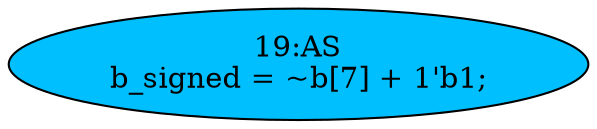 strict digraph "" {
	node [label="\N"];
	"19:AS"	[ast="<pyverilog.vparser.ast.Assign object at 0x7f0f95bd8f50>",
		def_var="['b_signed']",
		fillcolor=deepskyblue,
		label="19:AS
b_signed = ~b[7] + 1'b1;",
		statements="[]",
		style=filled,
		typ=Assign,
		use_var="['b']"];
}
